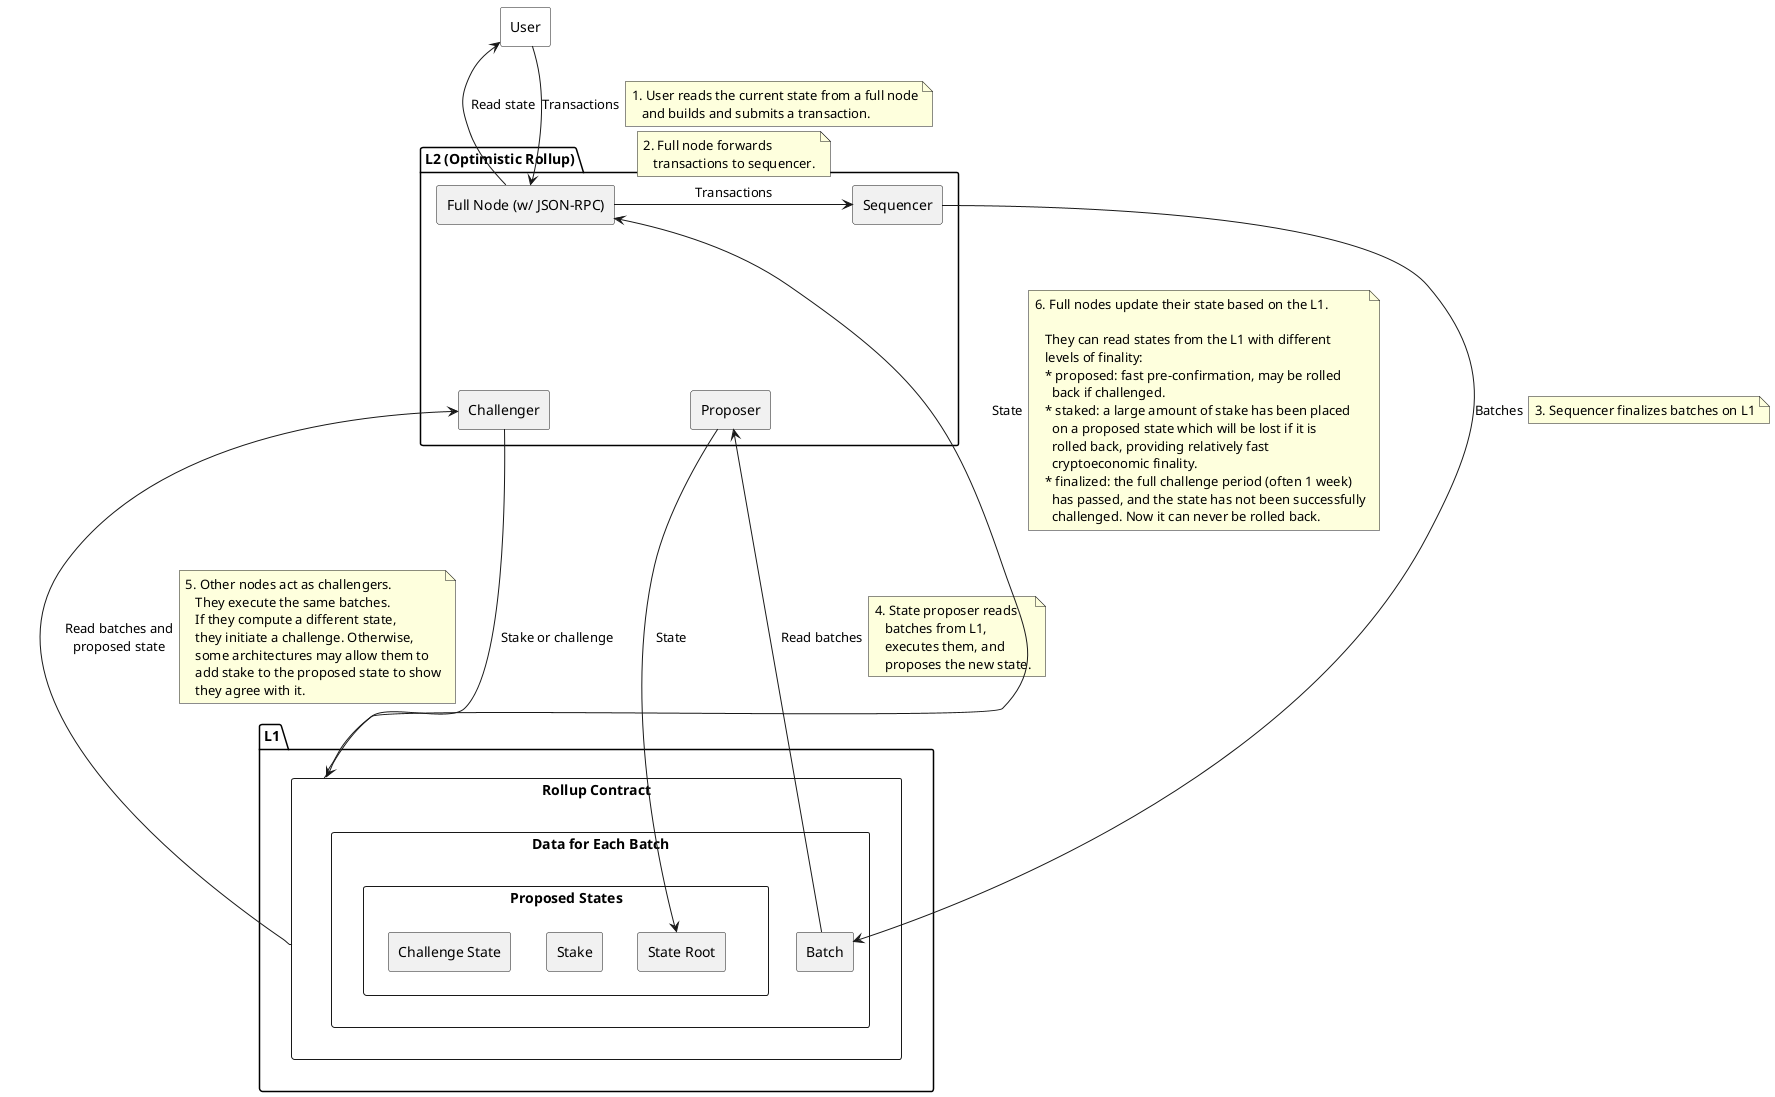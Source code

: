 @startuml
skinparam componentStyle rectangle

component User #White

package L1 {
  component "Rollup Contract" as Rollup {
    component "Data for Each Batch" as BatchData {
      component "Batch"
      component "Proposed States" as Proposal {
        component "State Root" as Root
        component "Stake"
        component "Challenge State" as Challenge
      }
    }
  }
}


package "L2 (Optimistic Rollup)" as L2 {
  component Sequencer
  component Proposer
  component Challenger
  component "Full Node (w/ JSON-RPC)" as RPC
}

RPC -up-> User : Read state
User -down-> RPC : Transactions
note right of link
1. User reads the current state from a full node
   and builds and submits a transaction.
end note

RPC -right-> Sequencer : Transactions
note top of link
2. Full node forwards
   transactions to sequencer.
end note
Sequencer -down-> Batch : Batches
note right of link
3. Sequencer finalizes batches on L1
end note

Batch -up-> Proposer : Read batches
note right of link
4. State proposer reads
   batches from L1,
   executes them, and
   proposes the new state.
end note
Proposer -down-> Root : State

Rollup -up-> Challenger : Read batches and\nproposed state
note right of link
5. Other nodes act as challengers.
   They execute the same batches.
   If they compute a different state,
   they initiate a challenge. Otherwise,
   some architectures may allow them to
   add stake to the proposed state to show
   they agree with it.
end note
Challenger -down-> Rollup : Stake or challenge

Rollup -up-> RPC : State
note right of link
6. Full nodes update their state based on the L1.

   They can read states from the L1 with different
   levels of finality:
   * proposed: fast pre-confirmation, may be rolled
     back if challenged.
   * staked: a large amount of stake has been placed
     on a proposed state which will be lost if it is
     rolled back, providing relatively fast
     cryptoeconomic finality.
   * finalized: the full challenge period (often 1 week)
     has passed, and the state has not been successfully
     challenged. Now it can never be rolled back.
end note

' Layout
Sequencer -left[hidden]-> RPC
Sequencer -down[hidden]-> Proposer
RPC -down[hidden]-> Challenger
Proposal -right[hidden]-> Batch

@enduml
